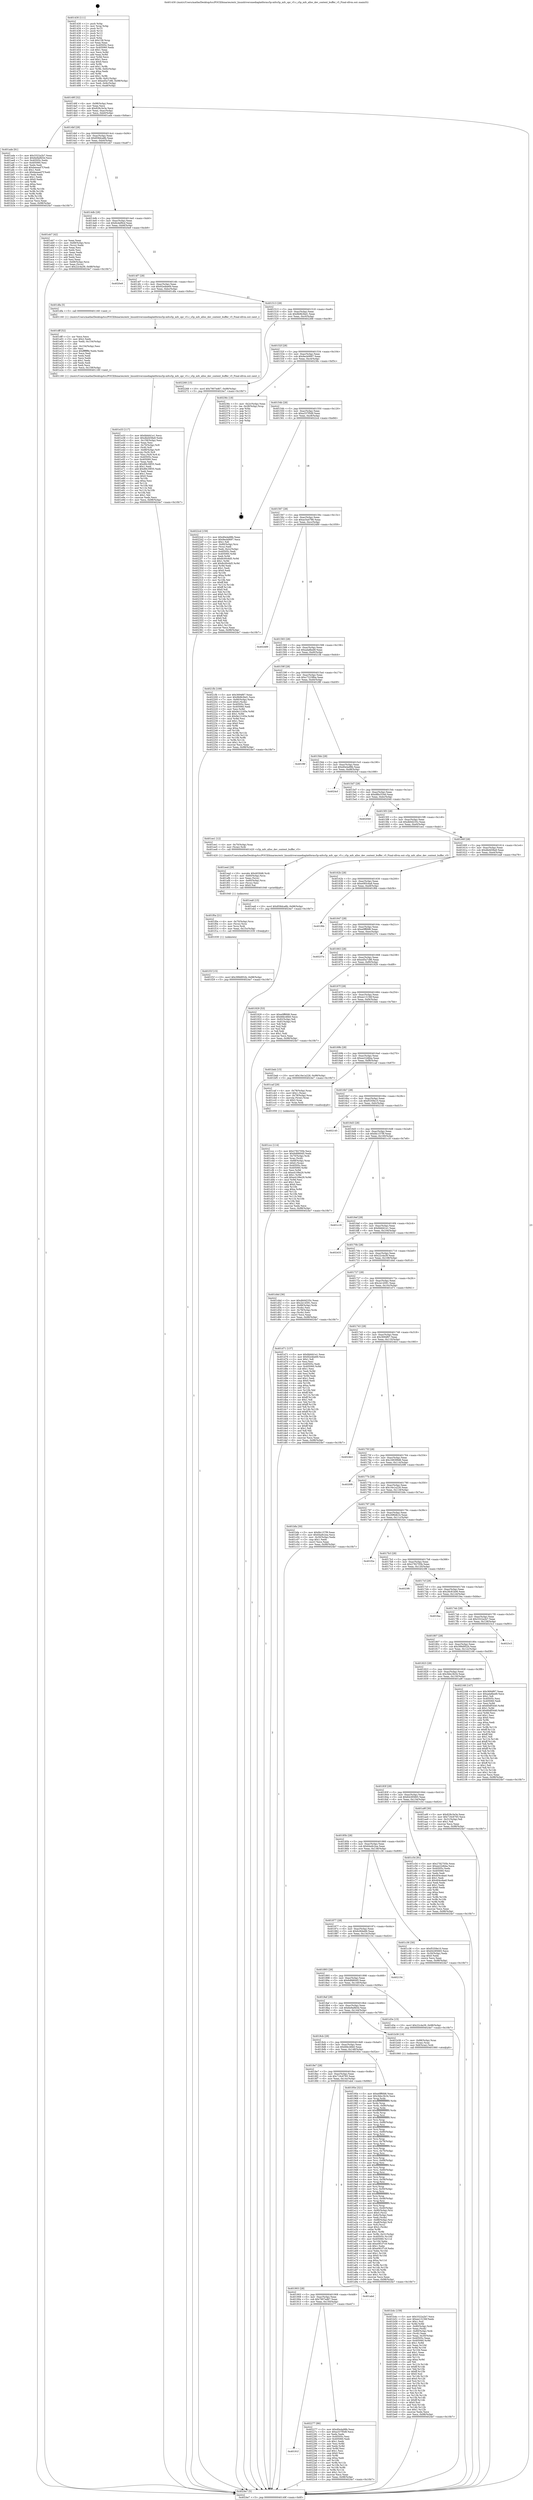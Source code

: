 digraph "0x401430" {
  label = "0x401430 (/mnt/c/Users/mathe/Desktop/tcc/POCII/binaries/extr_linuxdriversmediaplatforms5p-mfcs5p_mfc_opr_v5.c_s5p_mfc_alloc_dev_context_buffer_v5_Final-ollvm.out::main(0))"
  labelloc = "t"
  node[shape=record]

  Entry [label="",width=0.3,height=0.3,shape=circle,fillcolor=black,style=filled]
  "0x40149f" [label="{
     0x40149f [32]\l
     | [instrs]\l
     &nbsp;&nbsp;0x40149f \<+6\>: mov -0x98(%rbp),%eax\l
     &nbsp;&nbsp;0x4014a5 \<+2\>: mov %eax,%ecx\l
     &nbsp;&nbsp;0x4014a7 \<+6\>: sub $0x828c3e3e,%ecx\l
     &nbsp;&nbsp;0x4014ad \<+6\>: mov %eax,-0xac(%rbp)\l
     &nbsp;&nbsp;0x4014b3 \<+6\>: mov %ecx,-0xb0(%rbp)\l
     &nbsp;&nbsp;0x4014b9 \<+6\>: je 0000000000401ade \<main+0x6ae\>\l
  }"]
  "0x401ade" [label="{
     0x401ade [91]\l
     | [instrs]\l
     &nbsp;&nbsp;0x401ade \<+5\>: mov $0x3322a2b7,%eax\l
     &nbsp;&nbsp;0x401ae3 \<+5\>: mov $0x6e9a9b5d,%ecx\l
     &nbsp;&nbsp;0x401ae8 \<+7\>: mov 0x40505c,%edx\l
     &nbsp;&nbsp;0x401aef \<+7\>: mov 0x405060,%esi\l
     &nbsp;&nbsp;0x401af6 \<+2\>: mov %edx,%edi\l
     &nbsp;&nbsp;0x401af8 \<+6\>: add $0xbeeaa47f,%edi\l
     &nbsp;&nbsp;0x401afe \<+3\>: sub $0x1,%edi\l
     &nbsp;&nbsp;0x401b01 \<+6\>: sub $0xbeeaa47f,%edi\l
     &nbsp;&nbsp;0x401b07 \<+3\>: imul %edi,%edx\l
     &nbsp;&nbsp;0x401b0a \<+3\>: and $0x1,%edx\l
     &nbsp;&nbsp;0x401b0d \<+3\>: cmp $0x0,%edx\l
     &nbsp;&nbsp;0x401b10 \<+4\>: sete %r8b\l
     &nbsp;&nbsp;0x401b14 \<+3\>: cmp $0xa,%esi\l
     &nbsp;&nbsp;0x401b17 \<+4\>: setl %r9b\l
     &nbsp;&nbsp;0x401b1b \<+3\>: mov %r8b,%r10b\l
     &nbsp;&nbsp;0x401b1e \<+3\>: and %r9b,%r10b\l
     &nbsp;&nbsp;0x401b21 \<+3\>: xor %r9b,%r8b\l
     &nbsp;&nbsp;0x401b24 \<+3\>: or %r8b,%r10b\l
     &nbsp;&nbsp;0x401b27 \<+4\>: test $0x1,%r10b\l
     &nbsp;&nbsp;0x401b2b \<+3\>: cmovne %ecx,%eax\l
     &nbsp;&nbsp;0x401b2e \<+6\>: mov %eax,-0x98(%rbp)\l
     &nbsp;&nbsp;0x401b34 \<+5\>: jmp 00000000004024e7 \<main+0x10b7\>\l
  }"]
  "0x4014bf" [label="{
     0x4014bf [28]\l
     | [instrs]\l
     &nbsp;&nbsp;0x4014bf \<+5\>: jmp 00000000004014c4 \<main+0x94\>\l
     &nbsp;&nbsp;0x4014c4 \<+6\>: mov -0xac(%rbp),%eax\l
     &nbsp;&nbsp;0x4014ca \<+5\>: sub $0x858dca8b,%eax\l
     &nbsp;&nbsp;0x4014cf \<+6\>: mov %eax,-0xb4(%rbp)\l
     &nbsp;&nbsp;0x4014d5 \<+6\>: je 0000000000401eb7 \<main+0xa87\>\l
  }"]
  Exit [label="",width=0.3,height=0.3,shape=circle,fillcolor=black,style=filled,peripheries=2]
  "0x401eb7" [label="{
     0x401eb7 [42]\l
     | [instrs]\l
     &nbsp;&nbsp;0x401eb7 \<+2\>: xor %eax,%eax\l
     &nbsp;&nbsp;0x401eb9 \<+4\>: mov -0x68(%rbp),%rcx\l
     &nbsp;&nbsp;0x401ebd \<+2\>: mov (%rcx),%edx\l
     &nbsp;&nbsp;0x401ebf \<+2\>: mov %eax,%esi\l
     &nbsp;&nbsp;0x401ec1 \<+2\>: sub %edx,%esi\l
     &nbsp;&nbsp;0x401ec3 \<+2\>: mov %eax,%edx\l
     &nbsp;&nbsp;0x401ec5 \<+3\>: sub $0x1,%edx\l
     &nbsp;&nbsp;0x401ec8 \<+2\>: add %edx,%esi\l
     &nbsp;&nbsp;0x401eca \<+2\>: sub %esi,%eax\l
     &nbsp;&nbsp;0x401ecc \<+4\>: mov -0x68(%rbp),%rcx\l
     &nbsp;&nbsp;0x401ed0 \<+2\>: mov %eax,(%rcx)\l
     &nbsp;&nbsp;0x401ed2 \<+10\>: movl $0x22c4a39,-0x98(%rbp)\l
     &nbsp;&nbsp;0x401edc \<+5\>: jmp 00000000004024e7 \<main+0x10b7\>\l
  }"]
  "0x4014db" [label="{
     0x4014db [28]\l
     | [instrs]\l
     &nbsp;&nbsp;0x4014db \<+5\>: jmp 00000000004014e0 \<main+0xb0\>\l
     &nbsp;&nbsp;0x4014e0 \<+6\>: mov -0xac(%rbp),%eax\l
     &nbsp;&nbsp;0x4014e6 \<+5\>: sub $0x8cdef9cd,%eax\l
     &nbsp;&nbsp;0x4014eb \<+6\>: mov %eax,-0xb8(%rbp)\l
     &nbsp;&nbsp;0x4014f1 \<+6\>: je 00000000004020e9 \<main+0xcb9\>\l
  }"]
  "0x40191f" [label="{
     0x40191f\l
  }", style=dashed]
  "0x4020e9" [label="{
     0x4020e9\l
  }", style=dashed]
  "0x4014f7" [label="{
     0x4014f7 [28]\l
     | [instrs]\l
     &nbsp;&nbsp;0x4014f7 \<+5\>: jmp 00000000004014fc \<main+0xcc\>\l
     &nbsp;&nbsp;0x4014fc \<+6\>: mov -0xac(%rbp),%eax\l
     &nbsp;&nbsp;0x401502 \<+5\>: sub $0x92e4be69,%eax\l
     &nbsp;&nbsp;0x401507 \<+6\>: mov %eax,-0xbc(%rbp)\l
     &nbsp;&nbsp;0x40150d \<+6\>: je 0000000000401dfa \<main+0x9ca\>\l
  }"]
  "0x402277" [label="{
     0x402277 [86]\l
     | [instrs]\l
     &nbsp;&nbsp;0x402277 \<+5\>: mov $0xd0e4a98b,%eax\l
     &nbsp;&nbsp;0x40227c \<+5\>: mov $0xa337f5d9,%ecx\l
     &nbsp;&nbsp;0x402281 \<+2\>: xor %edx,%edx\l
     &nbsp;&nbsp;0x402283 \<+7\>: mov 0x40505c,%esi\l
     &nbsp;&nbsp;0x40228a \<+7\>: mov 0x405060,%edi\l
     &nbsp;&nbsp;0x402291 \<+3\>: sub $0x1,%edx\l
     &nbsp;&nbsp;0x402294 \<+3\>: mov %esi,%r8d\l
     &nbsp;&nbsp;0x402297 \<+3\>: add %edx,%r8d\l
     &nbsp;&nbsp;0x40229a \<+4\>: imul %r8d,%esi\l
     &nbsp;&nbsp;0x40229e \<+3\>: and $0x1,%esi\l
     &nbsp;&nbsp;0x4022a1 \<+3\>: cmp $0x0,%esi\l
     &nbsp;&nbsp;0x4022a4 \<+4\>: sete %r9b\l
     &nbsp;&nbsp;0x4022a8 \<+3\>: cmp $0xa,%edi\l
     &nbsp;&nbsp;0x4022ab \<+4\>: setl %r10b\l
     &nbsp;&nbsp;0x4022af \<+3\>: mov %r9b,%r11b\l
     &nbsp;&nbsp;0x4022b2 \<+3\>: and %r10b,%r11b\l
     &nbsp;&nbsp;0x4022b5 \<+3\>: xor %r10b,%r9b\l
     &nbsp;&nbsp;0x4022b8 \<+3\>: or %r9b,%r11b\l
     &nbsp;&nbsp;0x4022bb \<+4\>: test $0x1,%r11b\l
     &nbsp;&nbsp;0x4022bf \<+3\>: cmovne %ecx,%eax\l
     &nbsp;&nbsp;0x4022c2 \<+6\>: mov %eax,-0x98(%rbp)\l
     &nbsp;&nbsp;0x4022c8 \<+5\>: jmp 00000000004024e7 \<main+0x10b7\>\l
  }"]
  "0x401dfa" [label="{
     0x401dfa [5]\l
     | [instrs]\l
     &nbsp;&nbsp;0x401dfa \<+5\>: call 0000000000401160 \<next_i\>\l
     | [calls]\l
     &nbsp;&nbsp;0x401160 \{1\} (/mnt/c/Users/mathe/Desktop/tcc/POCII/binaries/extr_linuxdriversmediaplatforms5p-mfcs5p_mfc_opr_v5.c_s5p_mfc_alloc_dev_context_buffer_v5_Final-ollvm.out::next_i)\l
  }"]
  "0x401513" [label="{
     0x401513 [28]\l
     | [instrs]\l
     &nbsp;&nbsp;0x401513 \<+5\>: jmp 0000000000401518 \<main+0xe8\>\l
     &nbsp;&nbsp;0x401518 \<+6\>: mov -0xac(%rbp),%eax\l
     &nbsp;&nbsp;0x40151e \<+5\>: sub $0x9b9b3bd1,%eax\l
     &nbsp;&nbsp;0x401523 \<+6\>: mov %eax,-0xc0(%rbp)\l
     &nbsp;&nbsp;0x401529 \<+6\>: je 0000000000402268 \<main+0xe38\>\l
  }"]
  "0x401903" [label="{
     0x401903 [28]\l
     | [instrs]\l
     &nbsp;&nbsp;0x401903 \<+5\>: jmp 0000000000401908 \<main+0x4d8\>\l
     &nbsp;&nbsp;0x401908 \<+6\>: mov -0xac(%rbp),%eax\l
     &nbsp;&nbsp;0x40190e \<+5\>: sub $0x7907ed67,%eax\l
     &nbsp;&nbsp;0x401913 \<+6\>: mov %eax,-0x150(%rbp)\l
     &nbsp;&nbsp;0x401919 \<+6\>: je 0000000000402277 \<main+0xe47\>\l
  }"]
  "0x402268" [label="{
     0x402268 [15]\l
     | [instrs]\l
     &nbsp;&nbsp;0x402268 \<+10\>: movl $0x7907ed67,-0x98(%rbp)\l
     &nbsp;&nbsp;0x402272 \<+5\>: jmp 00000000004024e7 \<main+0x10b7\>\l
  }"]
  "0x40152f" [label="{
     0x40152f [28]\l
     | [instrs]\l
     &nbsp;&nbsp;0x40152f \<+5\>: jmp 0000000000401534 \<main+0x104\>\l
     &nbsp;&nbsp;0x401534 \<+6\>: mov -0xac(%rbp),%eax\l
     &nbsp;&nbsp;0x40153a \<+5\>: sub $0x9ecb0697,%eax\l
     &nbsp;&nbsp;0x40153f \<+6\>: mov %eax,-0xc4(%rbp)\l
     &nbsp;&nbsp;0x401545 \<+6\>: je 000000000040236c \<main+0xf3c\>\l
  }"]
  "0x401abd" [label="{
     0x401abd\l
  }", style=dashed]
  "0x40236c" [label="{
     0x40236c [18]\l
     | [instrs]\l
     &nbsp;&nbsp;0x40236c \<+3\>: mov -0x2c(%rbp),%eax\l
     &nbsp;&nbsp;0x40236f \<+4\>: lea -0x28(%rbp),%rsp\l
     &nbsp;&nbsp;0x402373 \<+1\>: pop %rbx\l
     &nbsp;&nbsp;0x402374 \<+2\>: pop %r12\l
     &nbsp;&nbsp;0x402376 \<+2\>: pop %r13\l
     &nbsp;&nbsp;0x402378 \<+2\>: pop %r14\l
     &nbsp;&nbsp;0x40237a \<+2\>: pop %r15\l
     &nbsp;&nbsp;0x40237c \<+1\>: pop %rbp\l
     &nbsp;&nbsp;0x40237d \<+1\>: ret\l
  }"]
  "0x40154b" [label="{
     0x40154b [28]\l
     | [instrs]\l
     &nbsp;&nbsp;0x40154b \<+5\>: jmp 0000000000401550 \<main+0x120\>\l
     &nbsp;&nbsp;0x401550 \<+6\>: mov -0xac(%rbp),%eax\l
     &nbsp;&nbsp;0x401556 \<+5\>: sub $0xa337f5d9,%eax\l
     &nbsp;&nbsp;0x40155b \<+6\>: mov %eax,-0xc8(%rbp)\l
     &nbsp;&nbsp;0x401561 \<+6\>: je 00000000004022cd \<main+0xe9d\>\l
  }"]
  "0x401f1f" [label="{
     0x401f1f [15]\l
     | [instrs]\l
     &nbsp;&nbsp;0x401f1f \<+10\>: movl $0x399d952b,-0x98(%rbp)\l
     &nbsp;&nbsp;0x401f29 \<+5\>: jmp 00000000004024e7 \<main+0x10b7\>\l
  }"]
  "0x4022cd" [label="{
     0x4022cd [159]\l
     | [instrs]\l
     &nbsp;&nbsp;0x4022cd \<+5\>: mov $0xd0e4a98b,%eax\l
     &nbsp;&nbsp;0x4022d2 \<+5\>: mov $0x9ecb0697,%ecx\l
     &nbsp;&nbsp;0x4022d7 \<+2\>: mov $0x1,%dl\l
     &nbsp;&nbsp;0x4022d9 \<+7\>: mov -0x90(%rbp),%rsi\l
     &nbsp;&nbsp;0x4022e0 \<+2\>: mov (%rsi),%edi\l
     &nbsp;&nbsp;0x4022e2 \<+3\>: mov %edi,-0x2c(%rbp)\l
     &nbsp;&nbsp;0x4022e5 \<+7\>: mov 0x40505c,%edi\l
     &nbsp;&nbsp;0x4022ec \<+8\>: mov 0x405060,%r8d\l
     &nbsp;&nbsp;0x4022f4 \<+3\>: mov %edi,%r9d\l
     &nbsp;&nbsp;0x4022f7 \<+7\>: sub $0x8c00c6d5,%r9d\l
     &nbsp;&nbsp;0x4022fe \<+4\>: sub $0x1,%r9d\l
     &nbsp;&nbsp;0x402302 \<+7\>: add $0x8c00c6d5,%r9d\l
     &nbsp;&nbsp;0x402309 \<+4\>: imul %r9d,%edi\l
     &nbsp;&nbsp;0x40230d \<+3\>: and $0x1,%edi\l
     &nbsp;&nbsp;0x402310 \<+3\>: cmp $0x0,%edi\l
     &nbsp;&nbsp;0x402313 \<+4\>: sete %r10b\l
     &nbsp;&nbsp;0x402317 \<+4\>: cmp $0xa,%r8d\l
     &nbsp;&nbsp;0x40231b \<+4\>: setl %r11b\l
     &nbsp;&nbsp;0x40231f \<+3\>: mov %r10b,%bl\l
     &nbsp;&nbsp;0x402322 \<+3\>: xor $0xff,%bl\l
     &nbsp;&nbsp;0x402325 \<+3\>: mov %r11b,%r14b\l
     &nbsp;&nbsp;0x402328 \<+4\>: xor $0xff,%r14b\l
     &nbsp;&nbsp;0x40232c \<+3\>: xor $0x0,%dl\l
     &nbsp;&nbsp;0x40232f \<+3\>: mov %bl,%r15b\l
     &nbsp;&nbsp;0x402332 \<+4\>: and $0x0,%r15b\l
     &nbsp;&nbsp;0x402336 \<+3\>: and %dl,%r10b\l
     &nbsp;&nbsp;0x402339 \<+3\>: mov %r14b,%r12b\l
     &nbsp;&nbsp;0x40233c \<+4\>: and $0x0,%r12b\l
     &nbsp;&nbsp;0x402340 \<+3\>: and %dl,%r11b\l
     &nbsp;&nbsp;0x402343 \<+3\>: or %r10b,%r15b\l
     &nbsp;&nbsp;0x402346 \<+3\>: or %r11b,%r12b\l
     &nbsp;&nbsp;0x402349 \<+3\>: xor %r12b,%r15b\l
     &nbsp;&nbsp;0x40234c \<+3\>: or %r14b,%bl\l
     &nbsp;&nbsp;0x40234f \<+3\>: xor $0xff,%bl\l
     &nbsp;&nbsp;0x402352 \<+3\>: or $0x0,%dl\l
     &nbsp;&nbsp;0x402355 \<+2\>: and %dl,%bl\l
     &nbsp;&nbsp;0x402357 \<+3\>: or %bl,%r15b\l
     &nbsp;&nbsp;0x40235a \<+4\>: test $0x1,%r15b\l
     &nbsp;&nbsp;0x40235e \<+3\>: cmovne %ecx,%eax\l
     &nbsp;&nbsp;0x402361 \<+6\>: mov %eax,-0x98(%rbp)\l
     &nbsp;&nbsp;0x402367 \<+5\>: jmp 00000000004024e7 \<main+0x10b7\>\l
  }"]
  "0x401567" [label="{
     0x401567 [28]\l
     | [instrs]\l
     &nbsp;&nbsp;0x401567 \<+5\>: jmp 000000000040156c \<main+0x13c\>\l
     &nbsp;&nbsp;0x40156c \<+6\>: mov -0xac(%rbp),%eax\l
     &nbsp;&nbsp;0x401572 \<+5\>: sub $0xac5a4786,%eax\l
     &nbsp;&nbsp;0x401577 \<+6\>: mov %eax,-0xcc(%rbp)\l
     &nbsp;&nbsp;0x40157d \<+6\>: je 0000000000402489 \<main+0x1059\>\l
  }"]
  "0x401f0a" [label="{
     0x401f0a [21]\l
     | [instrs]\l
     &nbsp;&nbsp;0x401f0a \<+4\>: mov -0x70(%rbp),%rcx\l
     &nbsp;&nbsp;0x401f0e \<+3\>: mov (%rcx),%rcx\l
     &nbsp;&nbsp;0x401f11 \<+3\>: mov %rcx,%rdi\l
     &nbsp;&nbsp;0x401f14 \<+6\>: mov %eax,-0x15c(%rbp)\l
     &nbsp;&nbsp;0x401f1a \<+5\>: call 0000000000401030 \<free@plt\>\l
     | [calls]\l
     &nbsp;&nbsp;0x401030 \{1\} (unknown)\l
  }"]
  "0x402489" [label="{
     0x402489\l
  }", style=dashed]
  "0x401583" [label="{
     0x401583 [28]\l
     | [instrs]\l
     &nbsp;&nbsp;0x401583 \<+5\>: jmp 0000000000401588 \<main+0x158\>\l
     &nbsp;&nbsp;0x401588 \<+6\>: mov -0xac(%rbp),%eax\l
     &nbsp;&nbsp;0x40158e \<+5\>: sub $0xadafbed9,%eax\l
     &nbsp;&nbsp;0x401593 \<+6\>: mov %eax,-0xd0(%rbp)\l
     &nbsp;&nbsp;0x401599 \<+6\>: je 00000000004021fb \<main+0xdcb\>\l
  }"]
  "0x401eed" [label="{
     0x401eed [29]\l
     | [instrs]\l
     &nbsp;&nbsp;0x401eed \<+10\>: movabs $0x4030d6,%rdi\l
     &nbsp;&nbsp;0x401ef7 \<+4\>: mov -0x60(%rbp),%rcx\l
     &nbsp;&nbsp;0x401efb \<+2\>: mov %eax,(%rcx)\l
     &nbsp;&nbsp;0x401efd \<+4\>: mov -0x60(%rbp),%rcx\l
     &nbsp;&nbsp;0x401f01 \<+2\>: mov (%rcx),%esi\l
     &nbsp;&nbsp;0x401f03 \<+2\>: mov $0x0,%al\l
     &nbsp;&nbsp;0x401f05 \<+5\>: call 0000000000401040 \<printf@plt\>\l
     | [calls]\l
     &nbsp;&nbsp;0x401040 \{1\} (unknown)\l
  }"]
  "0x4021fb" [label="{
     0x4021fb [109]\l
     | [instrs]\l
     &nbsp;&nbsp;0x4021fb \<+5\>: mov $0x3694f67,%eax\l
     &nbsp;&nbsp;0x402200 \<+5\>: mov $0x9b9b3bd1,%ecx\l
     &nbsp;&nbsp;0x402205 \<+7\>: mov -0x90(%rbp),%rdx\l
     &nbsp;&nbsp;0x40220c \<+6\>: movl $0x0,(%rdx)\l
     &nbsp;&nbsp;0x402212 \<+7\>: mov 0x40505c,%esi\l
     &nbsp;&nbsp;0x402219 \<+7\>: mov 0x405060,%edi\l
     &nbsp;&nbsp;0x402220 \<+3\>: mov %esi,%r8d\l
     &nbsp;&nbsp;0x402223 \<+7\>: add $0x9e12165e,%r8d\l
     &nbsp;&nbsp;0x40222a \<+4\>: sub $0x1,%r8d\l
     &nbsp;&nbsp;0x40222e \<+7\>: sub $0x9e12165e,%r8d\l
     &nbsp;&nbsp;0x402235 \<+4\>: imul %r8d,%esi\l
     &nbsp;&nbsp;0x402239 \<+3\>: and $0x1,%esi\l
     &nbsp;&nbsp;0x40223c \<+3\>: cmp $0x0,%esi\l
     &nbsp;&nbsp;0x40223f \<+4\>: sete %r9b\l
     &nbsp;&nbsp;0x402243 \<+3\>: cmp $0xa,%edi\l
     &nbsp;&nbsp;0x402246 \<+4\>: setl %r10b\l
     &nbsp;&nbsp;0x40224a \<+3\>: mov %r9b,%r11b\l
     &nbsp;&nbsp;0x40224d \<+3\>: and %r10b,%r11b\l
     &nbsp;&nbsp;0x402250 \<+3\>: xor %r10b,%r9b\l
     &nbsp;&nbsp;0x402253 \<+3\>: or %r9b,%r11b\l
     &nbsp;&nbsp;0x402256 \<+4\>: test $0x1,%r11b\l
     &nbsp;&nbsp;0x40225a \<+3\>: cmovne %ecx,%eax\l
     &nbsp;&nbsp;0x40225d \<+6\>: mov %eax,-0x98(%rbp)\l
     &nbsp;&nbsp;0x402263 \<+5\>: jmp 00000000004024e7 \<main+0x10b7\>\l
  }"]
  "0x40159f" [label="{
     0x40159f [28]\l
     | [instrs]\l
     &nbsp;&nbsp;0x40159f \<+5\>: jmp 00000000004015a4 \<main+0x174\>\l
     &nbsp;&nbsp;0x4015a4 \<+6\>: mov -0xac(%rbp),%eax\l
     &nbsp;&nbsp;0x4015aa \<+5\>: sub $0xc72238ba,%eax\l
     &nbsp;&nbsp;0x4015af \<+6\>: mov %eax,-0xd4(%rbp)\l
     &nbsp;&nbsp;0x4015b5 \<+6\>: je 0000000000401f8f \<main+0xb5f\>\l
  }"]
  "0x401e33" [label="{
     0x401e33 [117]\l
     | [instrs]\l
     &nbsp;&nbsp;0x401e33 \<+5\>: mov $0xfddd41e1,%ecx\l
     &nbsp;&nbsp;0x401e38 \<+5\>: mov $0xdbd458a9,%edx\l
     &nbsp;&nbsp;0x401e3d \<+6\>: mov -0x158(%rbp),%esi\l
     &nbsp;&nbsp;0x401e43 \<+3\>: imul %eax,%esi\l
     &nbsp;&nbsp;0x401e46 \<+4\>: mov -0x70(%rbp),%r8\l
     &nbsp;&nbsp;0x401e4a \<+3\>: mov (%r8),%r8\l
     &nbsp;&nbsp;0x401e4d \<+4\>: mov -0x68(%rbp),%r9\l
     &nbsp;&nbsp;0x401e51 \<+3\>: movslq (%r9),%r9\l
     &nbsp;&nbsp;0x401e54 \<+4\>: mov %esi,(%r8,%r9,4)\l
     &nbsp;&nbsp;0x401e58 \<+7\>: mov 0x40505c,%eax\l
     &nbsp;&nbsp;0x401e5f \<+7\>: mov 0x405060,%esi\l
     &nbsp;&nbsp;0x401e66 \<+2\>: mov %eax,%edi\l
     &nbsp;&nbsp;0x401e68 \<+6\>: sub $0x89c39f35,%edi\l
     &nbsp;&nbsp;0x401e6e \<+3\>: sub $0x1,%edi\l
     &nbsp;&nbsp;0x401e71 \<+6\>: add $0x89c39f35,%edi\l
     &nbsp;&nbsp;0x401e77 \<+3\>: imul %edi,%eax\l
     &nbsp;&nbsp;0x401e7a \<+3\>: and $0x1,%eax\l
     &nbsp;&nbsp;0x401e7d \<+3\>: cmp $0x0,%eax\l
     &nbsp;&nbsp;0x401e80 \<+4\>: sete %r10b\l
     &nbsp;&nbsp;0x401e84 \<+3\>: cmp $0xa,%esi\l
     &nbsp;&nbsp;0x401e87 \<+4\>: setl %r11b\l
     &nbsp;&nbsp;0x401e8b \<+3\>: mov %r10b,%bl\l
     &nbsp;&nbsp;0x401e8e \<+3\>: and %r11b,%bl\l
     &nbsp;&nbsp;0x401e91 \<+3\>: xor %r11b,%r10b\l
     &nbsp;&nbsp;0x401e94 \<+3\>: or %r10b,%bl\l
     &nbsp;&nbsp;0x401e97 \<+3\>: test $0x1,%bl\l
     &nbsp;&nbsp;0x401e9a \<+3\>: cmovne %edx,%ecx\l
     &nbsp;&nbsp;0x401e9d \<+6\>: mov %ecx,-0x98(%rbp)\l
     &nbsp;&nbsp;0x401ea3 \<+5\>: jmp 00000000004024e7 \<main+0x10b7\>\l
  }"]
  "0x401f8f" [label="{
     0x401f8f\l
  }", style=dashed]
  "0x4015bb" [label="{
     0x4015bb [28]\l
     | [instrs]\l
     &nbsp;&nbsp;0x4015bb \<+5\>: jmp 00000000004015c0 \<main+0x190\>\l
     &nbsp;&nbsp;0x4015c0 \<+6\>: mov -0xac(%rbp),%eax\l
     &nbsp;&nbsp;0x4015c6 \<+5\>: sub $0xd0e4a98b,%eax\l
     &nbsp;&nbsp;0x4015cb \<+6\>: mov %eax,-0xd8(%rbp)\l
     &nbsp;&nbsp;0x4015d1 \<+6\>: je 00000000004024cf \<main+0x109f\>\l
  }"]
  "0x401dff" [label="{
     0x401dff [52]\l
     | [instrs]\l
     &nbsp;&nbsp;0x401dff \<+2\>: xor %ecx,%ecx\l
     &nbsp;&nbsp;0x401e01 \<+5\>: mov $0x2,%edx\l
     &nbsp;&nbsp;0x401e06 \<+6\>: mov %edx,-0x154(%rbp)\l
     &nbsp;&nbsp;0x401e0c \<+1\>: cltd\l
     &nbsp;&nbsp;0x401e0d \<+6\>: mov -0x154(%rbp),%esi\l
     &nbsp;&nbsp;0x401e13 \<+2\>: idiv %esi\l
     &nbsp;&nbsp;0x401e15 \<+6\>: imul $0xfffffffe,%edx,%edx\l
     &nbsp;&nbsp;0x401e1b \<+2\>: mov %ecx,%edi\l
     &nbsp;&nbsp;0x401e1d \<+2\>: sub %edx,%edi\l
     &nbsp;&nbsp;0x401e1f \<+2\>: mov %ecx,%edx\l
     &nbsp;&nbsp;0x401e21 \<+3\>: sub $0x1,%edx\l
     &nbsp;&nbsp;0x401e24 \<+2\>: add %edx,%edi\l
     &nbsp;&nbsp;0x401e26 \<+2\>: sub %edi,%ecx\l
     &nbsp;&nbsp;0x401e28 \<+6\>: mov %ecx,-0x158(%rbp)\l
     &nbsp;&nbsp;0x401e2e \<+5\>: call 0000000000401160 \<next_i\>\l
     | [calls]\l
     &nbsp;&nbsp;0x401160 \{1\} (/mnt/c/Users/mathe/Desktop/tcc/POCII/binaries/extr_linuxdriversmediaplatforms5p-mfcs5p_mfc_opr_v5.c_s5p_mfc_alloc_dev_context_buffer_v5_Final-ollvm.out::next_i)\l
  }"]
  "0x4024cf" [label="{
     0x4024cf\l
  }", style=dashed]
  "0x4015d7" [label="{
     0x4015d7 [28]\l
     | [instrs]\l
     &nbsp;&nbsp;0x4015d7 \<+5\>: jmp 00000000004015dc \<main+0x1ac\>\l
     &nbsp;&nbsp;0x4015dc \<+6\>: mov -0xac(%rbp),%eax\l
     &nbsp;&nbsp;0x4015e2 \<+5\>: sub $0xd8bc534d,%eax\l
     &nbsp;&nbsp;0x4015e7 \<+6\>: mov %eax,-0xdc(%rbp)\l
     &nbsp;&nbsp;0x4015ed \<+6\>: je 0000000000402040 \<main+0xc10\>\l
  }"]
  "0x401ccc" [label="{
     0x401ccc [114]\l
     | [instrs]\l
     &nbsp;&nbsp;0x401ccc \<+5\>: mov $0x2782705b,%ecx\l
     &nbsp;&nbsp;0x401cd1 \<+5\>: mov $0x6dfd60d5,%edx\l
     &nbsp;&nbsp;0x401cd6 \<+4\>: mov -0x70(%rbp),%rdi\l
     &nbsp;&nbsp;0x401cda \<+3\>: mov %rax,(%rdi)\l
     &nbsp;&nbsp;0x401cdd \<+4\>: mov -0x68(%rbp),%rax\l
     &nbsp;&nbsp;0x401ce1 \<+6\>: movl $0x0,(%rax)\l
     &nbsp;&nbsp;0x401ce7 \<+7\>: mov 0x40505c,%esi\l
     &nbsp;&nbsp;0x401cee \<+8\>: mov 0x405060,%r8d\l
     &nbsp;&nbsp;0x401cf6 \<+3\>: mov %esi,%r9d\l
     &nbsp;&nbsp;0x401cf9 \<+7\>: sub $0xe4108e29,%r9d\l
     &nbsp;&nbsp;0x401d00 \<+4\>: sub $0x1,%r9d\l
     &nbsp;&nbsp;0x401d04 \<+7\>: add $0xe4108e29,%r9d\l
     &nbsp;&nbsp;0x401d0b \<+4\>: imul %r9d,%esi\l
     &nbsp;&nbsp;0x401d0f \<+3\>: and $0x1,%esi\l
     &nbsp;&nbsp;0x401d12 \<+3\>: cmp $0x0,%esi\l
     &nbsp;&nbsp;0x401d15 \<+4\>: sete %r10b\l
     &nbsp;&nbsp;0x401d19 \<+4\>: cmp $0xa,%r8d\l
     &nbsp;&nbsp;0x401d1d \<+4\>: setl %r11b\l
     &nbsp;&nbsp;0x401d21 \<+3\>: mov %r10b,%bl\l
     &nbsp;&nbsp;0x401d24 \<+3\>: and %r11b,%bl\l
     &nbsp;&nbsp;0x401d27 \<+3\>: xor %r11b,%r10b\l
     &nbsp;&nbsp;0x401d2a \<+3\>: or %r10b,%bl\l
     &nbsp;&nbsp;0x401d2d \<+3\>: test $0x1,%bl\l
     &nbsp;&nbsp;0x401d30 \<+3\>: cmovne %edx,%ecx\l
     &nbsp;&nbsp;0x401d33 \<+6\>: mov %ecx,-0x98(%rbp)\l
     &nbsp;&nbsp;0x401d39 \<+5\>: jmp 00000000004024e7 \<main+0x10b7\>\l
  }"]
  "0x402040" [label="{
     0x402040\l
  }", style=dashed]
  "0x4015f3" [label="{
     0x4015f3 [28]\l
     | [instrs]\l
     &nbsp;&nbsp;0x4015f3 \<+5\>: jmp 00000000004015f8 \<main+0x1c8\>\l
     &nbsp;&nbsp;0x4015f8 \<+6\>: mov -0xac(%rbp),%eax\l
     &nbsp;&nbsp;0x4015fe \<+5\>: sub $0xdb0d235c,%eax\l
     &nbsp;&nbsp;0x401603 \<+6\>: mov %eax,-0xe0(%rbp)\l
     &nbsp;&nbsp;0x401609 \<+6\>: je 0000000000401ee1 \<main+0xab1\>\l
  }"]
  "0x401b4c" [label="{
     0x401b4c [159]\l
     | [instrs]\l
     &nbsp;&nbsp;0x401b4c \<+5\>: mov $0x3322a2b7,%ecx\l
     &nbsp;&nbsp;0x401b51 \<+5\>: mov $0xee13156f,%edx\l
     &nbsp;&nbsp;0x401b56 \<+3\>: mov $0x1,%sil\l
     &nbsp;&nbsp;0x401b59 \<+3\>: xor %r8d,%r8d\l
     &nbsp;&nbsp;0x401b5c \<+4\>: mov -0x80(%rbp),%rdi\l
     &nbsp;&nbsp;0x401b60 \<+2\>: mov %eax,(%rdi)\l
     &nbsp;&nbsp;0x401b62 \<+4\>: mov -0x80(%rbp),%rdi\l
     &nbsp;&nbsp;0x401b66 \<+2\>: mov (%rdi),%eax\l
     &nbsp;&nbsp;0x401b68 \<+3\>: mov %eax,-0x30(%rbp)\l
     &nbsp;&nbsp;0x401b6b \<+7\>: mov 0x40505c,%eax\l
     &nbsp;&nbsp;0x401b72 \<+8\>: mov 0x405060,%r9d\l
     &nbsp;&nbsp;0x401b7a \<+4\>: sub $0x1,%r8d\l
     &nbsp;&nbsp;0x401b7e \<+3\>: mov %eax,%r10d\l
     &nbsp;&nbsp;0x401b81 \<+3\>: add %r8d,%r10d\l
     &nbsp;&nbsp;0x401b84 \<+4\>: imul %r10d,%eax\l
     &nbsp;&nbsp;0x401b88 \<+3\>: and $0x1,%eax\l
     &nbsp;&nbsp;0x401b8b \<+3\>: cmp $0x0,%eax\l
     &nbsp;&nbsp;0x401b8e \<+4\>: sete %r11b\l
     &nbsp;&nbsp;0x401b92 \<+4\>: cmp $0xa,%r9d\l
     &nbsp;&nbsp;0x401b96 \<+3\>: setl %bl\l
     &nbsp;&nbsp;0x401b99 \<+3\>: mov %r11b,%r14b\l
     &nbsp;&nbsp;0x401b9c \<+4\>: xor $0xff,%r14b\l
     &nbsp;&nbsp;0x401ba0 \<+3\>: mov %bl,%r15b\l
     &nbsp;&nbsp;0x401ba3 \<+4\>: xor $0xff,%r15b\l
     &nbsp;&nbsp;0x401ba7 \<+4\>: xor $0x0,%sil\l
     &nbsp;&nbsp;0x401bab \<+3\>: mov %r14b,%r12b\l
     &nbsp;&nbsp;0x401bae \<+4\>: and $0x0,%r12b\l
     &nbsp;&nbsp;0x401bb2 \<+3\>: and %sil,%r11b\l
     &nbsp;&nbsp;0x401bb5 \<+3\>: mov %r15b,%r13b\l
     &nbsp;&nbsp;0x401bb8 \<+4\>: and $0x0,%r13b\l
     &nbsp;&nbsp;0x401bbc \<+3\>: and %sil,%bl\l
     &nbsp;&nbsp;0x401bbf \<+3\>: or %r11b,%r12b\l
     &nbsp;&nbsp;0x401bc2 \<+3\>: or %bl,%r13b\l
     &nbsp;&nbsp;0x401bc5 \<+3\>: xor %r13b,%r12b\l
     &nbsp;&nbsp;0x401bc8 \<+3\>: or %r15b,%r14b\l
     &nbsp;&nbsp;0x401bcb \<+4\>: xor $0xff,%r14b\l
     &nbsp;&nbsp;0x401bcf \<+4\>: or $0x0,%sil\l
     &nbsp;&nbsp;0x401bd3 \<+3\>: and %sil,%r14b\l
     &nbsp;&nbsp;0x401bd6 \<+3\>: or %r14b,%r12b\l
     &nbsp;&nbsp;0x401bd9 \<+4\>: test $0x1,%r12b\l
     &nbsp;&nbsp;0x401bdd \<+3\>: cmovne %edx,%ecx\l
     &nbsp;&nbsp;0x401be0 \<+6\>: mov %ecx,-0x98(%rbp)\l
     &nbsp;&nbsp;0x401be6 \<+5\>: jmp 00000000004024e7 \<main+0x10b7\>\l
  }"]
  "0x401ee1" [label="{
     0x401ee1 [12]\l
     | [instrs]\l
     &nbsp;&nbsp;0x401ee1 \<+4\>: mov -0x70(%rbp),%rax\l
     &nbsp;&nbsp;0x401ee5 \<+3\>: mov (%rax),%rdi\l
     &nbsp;&nbsp;0x401ee8 \<+5\>: call 0000000000401420 \<s5p_mfc_alloc_dev_context_buffer_v5\>\l
     | [calls]\l
     &nbsp;&nbsp;0x401420 \{1\} (/mnt/c/Users/mathe/Desktop/tcc/POCII/binaries/extr_linuxdriversmediaplatforms5p-mfcs5p_mfc_opr_v5.c_s5p_mfc_alloc_dev_context_buffer_v5_Final-ollvm.out::s5p_mfc_alloc_dev_context_buffer_v5)\l
  }"]
  "0x40160f" [label="{
     0x40160f [28]\l
     | [instrs]\l
     &nbsp;&nbsp;0x40160f \<+5\>: jmp 0000000000401614 \<main+0x1e4\>\l
     &nbsp;&nbsp;0x401614 \<+6\>: mov -0xac(%rbp),%eax\l
     &nbsp;&nbsp;0x40161a \<+5\>: sub $0xdbd458a9,%eax\l
     &nbsp;&nbsp;0x40161f \<+6\>: mov %eax,-0xe4(%rbp)\l
     &nbsp;&nbsp;0x401625 \<+6\>: je 0000000000401ea8 \<main+0xa78\>\l
  }"]
  "0x4018e7" [label="{
     0x4018e7 [28]\l
     | [instrs]\l
     &nbsp;&nbsp;0x4018e7 \<+5\>: jmp 00000000004018ec \<main+0x4bc\>\l
     &nbsp;&nbsp;0x4018ec \<+6\>: mov -0xac(%rbp),%eax\l
     &nbsp;&nbsp;0x4018f2 \<+5\>: sub $0x716c6765,%eax\l
     &nbsp;&nbsp;0x4018f7 \<+6\>: mov %eax,-0x14c(%rbp)\l
     &nbsp;&nbsp;0x4018fd \<+6\>: je 0000000000401abd \<main+0x68d\>\l
  }"]
  "0x401ea8" [label="{
     0x401ea8 [15]\l
     | [instrs]\l
     &nbsp;&nbsp;0x401ea8 \<+10\>: movl $0x858dca8b,-0x98(%rbp)\l
     &nbsp;&nbsp;0x401eb2 \<+5\>: jmp 00000000004024e7 \<main+0x10b7\>\l
  }"]
  "0x40162b" [label="{
     0x40162b [28]\l
     | [instrs]\l
     &nbsp;&nbsp;0x40162b \<+5\>: jmp 0000000000401630 \<main+0x200\>\l
     &nbsp;&nbsp;0x401630 \<+6\>: mov -0xac(%rbp),%eax\l
     &nbsp;&nbsp;0x401636 \<+5\>: sub $0xe085cba8,%eax\l
     &nbsp;&nbsp;0x40163b \<+6\>: mov %eax,-0xe8(%rbp)\l
     &nbsp;&nbsp;0x401641 \<+6\>: je 0000000000401f6b \<main+0xb3b\>\l
  }"]
  "0x40195e" [label="{
     0x40195e [321]\l
     | [instrs]\l
     &nbsp;&nbsp;0x40195e \<+5\>: mov $0xe0ff6fd6,%eax\l
     &nbsp;&nbsp;0x401963 \<+5\>: mov $0x3bbc3b34,%ecx\l
     &nbsp;&nbsp;0x401968 \<+3\>: mov %rsp,%rdx\l
     &nbsp;&nbsp;0x40196b \<+4\>: add $0xfffffffffffffff0,%rdx\l
     &nbsp;&nbsp;0x40196f \<+3\>: mov %rdx,%rsp\l
     &nbsp;&nbsp;0x401972 \<+7\>: mov %rdx,-0x90(%rbp)\l
     &nbsp;&nbsp;0x401979 \<+3\>: mov %rsp,%rdx\l
     &nbsp;&nbsp;0x40197c \<+4\>: add $0xfffffffffffffff0,%rdx\l
     &nbsp;&nbsp;0x401980 \<+3\>: mov %rdx,%rsp\l
     &nbsp;&nbsp;0x401983 \<+3\>: mov %rsp,%rsi\l
     &nbsp;&nbsp;0x401986 \<+4\>: add $0xfffffffffffffff0,%rsi\l
     &nbsp;&nbsp;0x40198a \<+3\>: mov %rsi,%rsp\l
     &nbsp;&nbsp;0x40198d \<+7\>: mov %rsi,-0x88(%rbp)\l
     &nbsp;&nbsp;0x401994 \<+3\>: mov %rsp,%rsi\l
     &nbsp;&nbsp;0x401997 \<+4\>: add $0xfffffffffffffff0,%rsi\l
     &nbsp;&nbsp;0x40199b \<+3\>: mov %rsi,%rsp\l
     &nbsp;&nbsp;0x40199e \<+4\>: mov %rsi,-0x80(%rbp)\l
     &nbsp;&nbsp;0x4019a2 \<+3\>: mov %rsp,%rsi\l
     &nbsp;&nbsp;0x4019a5 \<+4\>: add $0xfffffffffffffff0,%rsi\l
     &nbsp;&nbsp;0x4019a9 \<+3\>: mov %rsi,%rsp\l
     &nbsp;&nbsp;0x4019ac \<+4\>: mov %rsi,-0x78(%rbp)\l
     &nbsp;&nbsp;0x4019b0 \<+3\>: mov %rsp,%rsi\l
     &nbsp;&nbsp;0x4019b3 \<+4\>: add $0xfffffffffffffff0,%rsi\l
     &nbsp;&nbsp;0x4019b7 \<+3\>: mov %rsi,%rsp\l
     &nbsp;&nbsp;0x4019ba \<+4\>: mov %rsi,-0x70(%rbp)\l
     &nbsp;&nbsp;0x4019be \<+3\>: mov %rsp,%rsi\l
     &nbsp;&nbsp;0x4019c1 \<+4\>: add $0xfffffffffffffff0,%rsi\l
     &nbsp;&nbsp;0x4019c5 \<+3\>: mov %rsi,%rsp\l
     &nbsp;&nbsp;0x4019c8 \<+4\>: mov %rsi,-0x68(%rbp)\l
     &nbsp;&nbsp;0x4019cc \<+3\>: mov %rsp,%rsi\l
     &nbsp;&nbsp;0x4019cf \<+4\>: add $0xfffffffffffffff0,%rsi\l
     &nbsp;&nbsp;0x4019d3 \<+3\>: mov %rsi,%rsp\l
     &nbsp;&nbsp;0x4019d6 \<+4\>: mov %rsi,-0x60(%rbp)\l
     &nbsp;&nbsp;0x4019da \<+3\>: mov %rsp,%rsi\l
     &nbsp;&nbsp;0x4019dd \<+4\>: add $0xfffffffffffffff0,%rsi\l
     &nbsp;&nbsp;0x4019e1 \<+3\>: mov %rsi,%rsp\l
     &nbsp;&nbsp;0x4019e4 \<+4\>: mov %rsi,-0x58(%rbp)\l
     &nbsp;&nbsp;0x4019e8 \<+3\>: mov %rsp,%rsi\l
     &nbsp;&nbsp;0x4019eb \<+4\>: add $0xfffffffffffffff0,%rsi\l
     &nbsp;&nbsp;0x4019ef \<+3\>: mov %rsi,%rsp\l
     &nbsp;&nbsp;0x4019f2 \<+4\>: mov %rsi,-0x50(%rbp)\l
     &nbsp;&nbsp;0x4019f6 \<+3\>: mov %rsp,%rsi\l
     &nbsp;&nbsp;0x4019f9 \<+4\>: add $0xfffffffffffffff0,%rsi\l
     &nbsp;&nbsp;0x4019fd \<+3\>: mov %rsi,%rsp\l
     &nbsp;&nbsp;0x401a00 \<+4\>: mov %rsi,-0x48(%rbp)\l
     &nbsp;&nbsp;0x401a04 \<+3\>: mov %rsp,%rsi\l
     &nbsp;&nbsp;0x401a07 \<+4\>: add $0xfffffffffffffff0,%rsi\l
     &nbsp;&nbsp;0x401a0b \<+3\>: mov %rsi,%rsp\l
     &nbsp;&nbsp;0x401a0e \<+4\>: mov %rsi,-0x40(%rbp)\l
     &nbsp;&nbsp;0x401a12 \<+7\>: mov -0x90(%rbp),%rsi\l
     &nbsp;&nbsp;0x401a19 \<+6\>: movl $0x0,(%rsi)\l
     &nbsp;&nbsp;0x401a1f \<+6\>: mov -0x9c(%rbp),%edi\l
     &nbsp;&nbsp;0x401a25 \<+2\>: mov %edi,(%rdx)\l
     &nbsp;&nbsp;0x401a27 \<+7\>: mov -0x88(%rbp),%rsi\l
     &nbsp;&nbsp;0x401a2e \<+7\>: mov -0xa8(%rbp),%r8\l
     &nbsp;&nbsp;0x401a35 \<+3\>: mov %r8,(%rsi)\l
     &nbsp;&nbsp;0x401a38 \<+3\>: cmpl $0x2,(%rdx)\l
     &nbsp;&nbsp;0x401a3b \<+4\>: setne %r9b\l
     &nbsp;&nbsp;0x401a3f \<+4\>: and $0x1,%r9b\l
     &nbsp;&nbsp;0x401a43 \<+4\>: mov %r9b,-0x31(%rbp)\l
     &nbsp;&nbsp;0x401a47 \<+8\>: mov 0x40505c,%r10d\l
     &nbsp;&nbsp;0x401a4f \<+8\>: mov 0x405060,%r11d\l
     &nbsp;&nbsp;0x401a57 \<+3\>: mov %r10d,%ebx\l
     &nbsp;&nbsp;0x401a5a \<+6\>: add $0xe081f7c9,%ebx\l
     &nbsp;&nbsp;0x401a60 \<+3\>: sub $0x1,%ebx\l
     &nbsp;&nbsp;0x401a63 \<+6\>: sub $0xe081f7c9,%ebx\l
     &nbsp;&nbsp;0x401a69 \<+4\>: imul %ebx,%r10d\l
     &nbsp;&nbsp;0x401a6d \<+4\>: and $0x1,%r10d\l
     &nbsp;&nbsp;0x401a71 \<+4\>: cmp $0x0,%r10d\l
     &nbsp;&nbsp;0x401a75 \<+4\>: sete %r9b\l
     &nbsp;&nbsp;0x401a79 \<+4\>: cmp $0xa,%r11d\l
     &nbsp;&nbsp;0x401a7d \<+4\>: setl %r14b\l
     &nbsp;&nbsp;0x401a81 \<+3\>: mov %r9b,%r15b\l
     &nbsp;&nbsp;0x401a84 \<+3\>: and %r14b,%r15b\l
     &nbsp;&nbsp;0x401a87 \<+3\>: xor %r14b,%r9b\l
     &nbsp;&nbsp;0x401a8a \<+3\>: or %r9b,%r15b\l
     &nbsp;&nbsp;0x401a8d \<+4\>: test $0x1,%r15b\l
     &nbsp;&nbsp;0x401a91 \<+3\>: cmovne %ecx,%eax\l
     &nbsp;&nbsp;0x401a94 \<+6\>: mov %eax,-0x98(%rbp)\l
     &nbsp;&nbsp;0x401a9a \<+5\>: jmp 00000000004024e7 \<main+0x10b7\>\l
  }"]
  "0x401f6b" [label="{
     0x401f6b\l
  }", style=dashed]
  "0x401647" [label="{
     0x401647 [28]\l
     | [instrs]\l
     &nbsp;&nbsp;0x401647 \<+5\>: jmp 000000000040164c \<main+0x21c\>\l
     &nbsp;&nbsp;0x40164c \<+6\>: mov -0xac(%rbp),%eax\l
     &nbsp;&nbsp;0x401652 \<+5\>: sub $0xe0ff6fd6,%eax\l
     &nbsp;&nbsp;0x401657 \<+6\>: mov %eax,-0xec(%rbp)\l
     &nbsp;&nbsp;0x40165d \<+6\>: je 000000000040237e \<main+0xf4e\>\l
  }"]
  "0x4018cb" [label="{
     0x4018cb [28]\l
     | [instrs]\l
     &nbsp;&nbsp;0x4018cb \<+5\>: jmp 00000000004018d0 \<main+0x4a0\>\l
     &nbsp;&nbsp;0x4018d0 \<+6\>: mov -0xac(%rbp),%eax\l
     &nbsp;&nbsp;0x4018d6 \<+5\>: sub $0x6fdc46b0,%eax\l
     &nbsp;&nbsp;0x4018db \<+6\>: mov %eax,-0x148(%rbp)\l
     &nbsp;&nbsp;0x4018e1 \<+6\>: je 000000000040195e \<main+0x52e\>\l
  }"]
  "0x40237e" [label="{
     0x40237e\l
  }", style=dashed]
  "0x401663" [label="{
     0x401663 [28]\l
     | [instrs]\l
     &nbsp;&nbsp;0x401663 \<+5\>: jmp 0000000000401668 \<main+0x238\>\l
     &nbsp;&nbsp;0x401668 \<+6\>: mov -0xac(%rbp),%eax\l
     &nbsp;&nbsp;0x40166e \<+5\>: sub $0xed5a7c86,%eax\l
     &nbsp;&nbsp;0x401673 \<+6\>: mov %eax,-0xf0(%rbp)\l
     &nbsp;&nbsp;0x401679 \<+6\>: je 0000000000401929 \<main+0x4f9\>\l
  }"]
  "0x401b39" [label="{
     0x401b39 [19]\l
     | [instrs]\l
     &nbsp;&nbsp;0x401b39 \<+7\>: mov -0x88(%rbp),%rax\l
     &nbsp;&nbsp;0x401b40 \<+3\>: mov (%rax),%rax\l
     &nbsp;&nbsp;0x401b43 \<+4\>: mov 0x8(%rax),%rdi\l
     &nbsp;&nbsp;0x401b47 \<+5\>: call 0000000000401060 \<atoi@plt\>\l
     | [calls]\l
     &nbsp;&nbsp;0x401060 \{1\} (unknown)\l
  }"]
  "0x401929" [label="{
     0x401929 [53]\l
     | [instrs]\l
     &nbsp;&nbsp;0x401929 \<+5\>: mov $0xe0ff6fd6,%eax\l
     &nbsp;&nbsp;0x40192e \<+5\>: mov $0x6fdc46b0,%ecx\l
     &nbsp;&nbsp;0x401933 \<+6\>: mov -0x92(%rbp),%dl\l
     &nbsp;&nbsp;0x401939 \<+7\>: mov -0x91(%rbp),%sil\l
     &nbsp;&nbsp;0x401940 \<+3\>: mov %dl,%dil\l
     &nbsp;&nbsp;0x401943 \<+3\>: and %sil,%dil\l
     &nbsp;&nbsp;0x401946 \<+3\>: xor %sil,%dl\l
     &nbsp;&nbsp;0x401949 \<+3\>: or %dl,%dil\l
     &nbsp;&nbsp;0x40194c \<+4\>: test $0x1,%dil\l
     &nbsp;&nbsp;0x401950 \<+3\>: cmovne %ecx,%eax\l
     &nbsp;&nbsp;0x401953 \<+6\>: mov %eax,-0x98(%rbp)\l
     &nbsp;&nbsp;0x401959 \<+5\>: jmp 00000000004024e7 \<main+0x10b7\>\l
  }"]
  "0x40167f" [label="{
     0x40167f [28]\l
     | [instrs]\l
     &nbsp;&nbsp;0x40167f \<+5\>: jmp 0000000000401684 \<main+0x254\>\l
     &nbsp;&nbsp;0x401684 \<+6\>: mov -0xac(%rbp),%eax\l
     &nbsp;&nbsp;0x40168a \<+5\>: sub $0xee13156f,%eax\l
     &nbsp;&nbsp;0x40168f \<+6\>: mov %eax,-0xf4(%rbp)\l
     &nbsp;&nbsp;0x401695 \<+6\>: je 0000000000401beb \<main+0x7bb\>\l
  }"]
  "0x4024e7" [label="{
     0x4024e7 [5]\l
     | [instrs]\l
     &nbsp;&nbsp;0x4024e7 \<+5\>: jmp 000000000040149f \<main+0x6f\>\l
  }"]
  "0x401430" [label="{
     0x401430 [111]\l
     | [instrs]\l
     &nbsp;&nbsp;0x401430 \<+1\>: push %rbp\l
     &nbsp;&nbsp;0x401431 \<+3\>: mov %rsp,%rbp\l
     &nbsp;&nbsp;0x401434 \<+2\>: push %r15\l
     &nbsp;&nbsp;0x401436 \<+2\>: push %r14\l
     &nbsp;&nbsp;0x401438 \<+2\>: push %r13\l
     &nbsp;&nbsp;0x40143a \<+2\>: push %r12\l
     &nbsp;&nbsp;0x40143c \<+1\>: push %rbx\l
     &nbsp;&nbsp;0x40143d \<+7\>: sub $0x158,%rsp\l
     &nbsp;&nbsp;0x401444 \<+2\>: xor %eax,%eax\l
     &nbsp;&nbsp;0x401446 \<+7\>: mov 0x40505c,%ecx\l
     &nbsp;&nbsp;0x40144d \<+7\>: mov 0x405060,%edx\l
     &nbsp;&nbsp;0x401454 \<+3\>: sub $0x1,%eax\l
     &nbsp;&nbsp;0x401457 \<+3\>: mov %ecx,%r8d\l
     &nbsp;&nbsp;0x40145a \<+3\>: add %eax,%r8d\l
     &nbsp;&nbsp;0x40145d \<+4\>: imul %r8d,%ecx\l
     &nbsp;&nbsp;0x401461 \<+3\>: and $0x1,%ecx\l
     &nbsp;&nbsp;0x401464 \<+3\>: cmp $0x0,%ecx\l
     &nbsp;&nbsp;0x401467 \<+4\>: sete %r9b\l
     &nbsp;&nbsp;0x40146b \<+4\>: and $0x1,%r9b\l
     &nbsp;&nbsp;0x40146f \<+7\>: mov %r9b,-0x92(%rbp)\l
     &nbsp;&nbsp;0x401476 \<+3\>: cmp $0xa,%edx\l
     &nbsp;&nbsp;0x401479 \<+4\>: setl %r9b\l
     &nbsp;&nbsp;0x40147d \<+4\>: and $0x1,%r9b\l
     &nbsp;&nbsp;0x401481 \<+7\>: mov %r9b,-0x91(%rbp)\l
     &nbsp;&nbsp;0x401488 \<+10\>: movl $0xed5a7c86,-0x98(%rbp)\l
     &nbsp;&nbsp;0x401492 \<+6\>: mov %edi,-0x9c(%rbp)\l
     &nbsp;&nbsp;0x401498 \<+7\>: mov %rsi,-0xa8(%rbp)\l
  }"]
  "0x4018af" [label="{
     0x4018af [28]\l
     | [instrs]\l
     &nbsp;&nbsp;0x4018af \<+5\>: jmp 00000000004018b4 \<main+0x484\>\l
     &nbsp;&nbsp;0x4018b4 \<+6\>: mov -0xac(%rbp),%eax\l
     &nbsp;&nbsp;0x4018ba \<+5\>: sub $0x6e9a9b5d,%eax\l
     &nbsp;&nbsp;0x4018bf \<+6\>: mov %eax,-0x144(%rbp)\l
     &nbsp;&nbsp;0x4018c5 \<+6\>: je 0000000000401b39 \<main+0x709\>\l
  }"]
  "0x401beb" [label="{
     0x401beb [15]\l
     | [instrs]\l
     &nbsp;&nbsp;0x401beb \<+10\>: movl $0x16e1a226,-0x98(%rbp)\l
     &nbsp;&nbsp;0x401bf5 \<+5\>: jmp 00000000004024e7 \<main+0x10b7\>\l
  }"]
  "0x40169b" [label="{
     0x40169b [28]\l
     | [instrs]\l
     &nbsp;&nbsp;0x40169b \<+5\>: jmp 00000000004016a0 \<main+0x270\>\l
     &nbsp;&nbsp;0x4016a0 \<+6\>: mov -0xac(%rbp),%eax\l
     &nbsp;&nbsp;0x4016a6 \<+5\>: sub $0xee22dbba,%eax\l
     &nbsp;&nbsp;0x4016ab \<+6\>: mov %eax,-0xf8(%rbp)\l
     &nbsp;&nbsp;0x4016b1 \<+6\>: je 0000000000401caf \<main+0x87f\>\l
  }"]
  "0x401d3e" [label="{
     0x401d3e [15]\l
     | [instrs]\l
     &nbsp;&nbsp;0x401d3e \<+10\>: movl $0x22c4a39,-0x98(%rbp)\l
     &nbsp;&nbsp;0x401d48 \<+5\>: jmp 00000000004024e7 \<main+0x10b7\>\l
  }"]
  "0x401caf" [label="{
     0x401caf [29]\l
     | [instrs]\l
     &nbsp;&nbsp;0x401caf \<+4\>: mov -0x78(%rbp),%rax\l
     &nbsp;&nbsp;0x401cb3 \<+6\>: movl $0x1,(%rax)\l
     &nbsp;&nbsp;0x401cb9 \<+4\>: mov -0x78(%rbp),%rax\l
     &nbsp;&nbsp;0x401cbd \<+3\>: movslq (%rax),%rax\l
     &nbsp;&nbsp;0x401cc0 \<+4\>: shl $0x2,%rax\l
     &nbsp;&nbsp;0x401cc4 \<+3\>: mov %rax,%rdi\l
     &nbsp;&nbsp;0x401cc7 \<+5\>: call 0000000000401050 \<malloc@plt\>\l
     | [calls]\l
     &nbsp;&nbsp;0x401050 \{1\} (unknown)\l
  }"]
  "0x4016b7" [label="{
     0x4016b7 [28]\l
     | [instrs]\l
     &nbsp;&nbsp;0x4016b7 \<+5\>: jmp 00000000004016bc \<main+0x28c\>\l
     &nbsp;&nbsp;0x4016bc \<+6\>: mov -0xac(%rbp),%eax\l
     &nbsp;&nbsp;0x4016c2 \<+5\>: sub $0xf5359e10,%eax\l
     &nbsp;&nbsp;0x4016c7 \<+6\>: mov %eax,-0xfc(%rbp)\l
     &nbsp;&nbsp;0x4016cd \<+6\>: je 0000000000402145 \<main+0xd15\>\l
  }"]
  "0x401893" [label="{
     0x401893 [28]\l
     | [instrs]\l
     &nbsp;&nbsp;0x401893 \<+5\>: jmp 0000000000401898 \<main+0x468\>\l
     &nbsp;&nbsp;0x401898 \<+6\>: mov -0xac(%rbp),%eax\l
     &nbsp;&nbsp;0x40189e \<+5\>: sub $0x6dfd60d5,%eax\l
     &nbsp;&nbsp;0x4018a3 \<+6\>: mov %eax,-0x140(%rbp)\l
     &nbsp;&nbsp;0x4018a9 \<+6\>: je 0000000000401d3e \<main+0x90e\>\l
  }"]
  "0x402145" [label="{
     0x402145\l
  }", style=dashed]
  "0x4016d3" [label="{
     0x4016d3 [28]\l
     | [instrs]\l
     &nbsp;&nbsp;0x4016d3 \<+5\>: jmp 00000000004016d8 \<main+0x2a8\>\l
     &nbsp;&nbsp;0x4016d8 \<+6\>: mov -0xac(%rbp),%eax\l
     &nbsp;&nbsp;0x4016de \<+5\>: sub $0xfdc157f9,%eax\l
     &nbsp;&nbsp;0x4016e3 \<+6\>: mov %eax,-0x100(%rbp)\l
     &nbsp;&nbsp;0x4016e9 \<+6\>: je 0000000000401c18 \<main+0x7e8\>\l
  }"]
  "0x402154" [label="{
     0x402154\l
  }", style=dashed]
  "0x401c18" [label="{
     0x401c18\l
  }", style=dashed]
  "0x4016ef" [label="{
     0x4016ef [28]\l
     | [instrs]\l
     &nbsp;&nbsp;0x4016ef \<+5\>: jmp 00000000004016f4 \<main+0x2c4\>\l
     &nbsp;&nbsp;0x4016f4 \<+6\>: mov -0xac(%rbp),%eax\l
     &nbsp;&nbsp;0x4016fa \<+5\>: sub $0xfddd41e1,%eax\l
     &nbsp;&nbsp;0x4016ff \<+6\>: mov %eax,-0x104(%rbp)\l
     &nbsp;&nbsp;0x401705 \<+6\>: je 0000000000402433 \<main+0x1003\>\l
  }"]
  "0x401877" [label="{
     0x401877 [28]\l
     | [instrs]\l
     &nbsp;&nbsp;0x401877 \<+5\>: jmp 000000000040187c \<main+0x44c\>\l
     &nbsp;&nbsp;0x40187c \<+6\>: mov -0xac(%rbp),%eax\l
     &nbsp;&nbsp;0x401882 \<+5\>: sub $0x6cfd4e66,%eax\l
     &nbsp;&nbsp;0x401887 \<+6\>: mov %eax,-0x13c(%rbp)\l
     &nbsp;&nbsp;0x40188d \<+6\>: je 0000000000402154 \<main+0xd24\>\l
  }"]
  "0x402433" [label="{
     0x402433\l
  }", style=dashed]
  "0x40170b" [label="{
     0x40170b [28]\l
     | [instrs]\l
     &nbsp;&nbsp;0x40170b \<+5\>: jmp 0000000000401710 \<main+0x2e0\>\l
     &nbsp;&nbsp;0x401710 \<+6\>: mov -0xac(%rbp),%eax\l
     &nbsp;&nbsp;0x401716 \<+5\>: sub $0x22c4a39,%eax\l
     &nbsp;&nbsp;0x40171b \<+6\>: mov %eax,-0x108(%rbp)\l
     &nbsp;&nbsp;0x401721 \<+6\>: je 0000000000401d4d \<main+0x91d\>\l
  }"]
  "0x401c36" [label="{
     0x401c36 [30]\l
     | [instrs]\l
     &nbsp;&nbsp;0x401c36 \<+5\>: mov $0xf5359e10,%eax\l
     &nbsp;&nbsp;0x401c3b \<+5\>: mov $0x64285665,%ecx\l
     &nbsp;&nbsp;0x401c40 \<+3\>: mov -0x30(%rbp),%edx\l
     &nbsp;&nbsp;0x401c43 \<+3\>: cmp $0x0,%edx\l
     &nbsp;&nbsp;0x401c46 \<+3\>: cmove %ecx,%eax\l
     &nbsp;&nbsp;0x401c49 \<+6\>: mov %eax,-0x98(%rbp)\l
     &nbsp;&nbsp;0x401c4f \<+5\>: jmp 00000000004024e7 \<main+0x10b7\>\l
  }"]
  "0x401d4d" [label="{
     0x401d4d [36]\l
     | [instrs]\l
     &nbsp;&nbsp;0x401d4d \<+5\>: mov $0xdb0d235c,%eax\l
     &nbsp;&nbsp;0x401d52 \<+5\>: mov $0x2e14591,%ecx\l
     &nbsp;&nbsp;0x401d57 \<+4\>: mov -0x68(%rbp),%rdx\l
     &nbsp;&nbsp;0x401d5b \<+2\>: mov (%rdx),%esi\l
     &nbsp;&nbsp;0x401d5d \<+4\>: mov -0x78(%rbp),%rdx\l
     &nbsp;&nbsp;0x401d61 \<+2\>: cmp (%rdx),%esi\l
     &nbsp;&nbsp;0x401d63 \<+3\>: cmovl %ecx,%eax\l
     &nbsp;&nbsp;0x401d66 \<+6\>: mov %eax,-0x98(%rbp)\l
     &nbsp;&nbsp;0x401d6c \<+5\>: jmp 00000000004024e7 \<main+0x10b7\>\l
  }"]
  "0x401727" [label="{
     0x401727 [28]\l
     | [instrs]\l
     &nbsp;&nbsp;0x401727 \<+5\>: jmp 000000000040172c \<main+0x2fc\>\l
     &nbsp;&nbsp;0x40172c \<+6\>: mov -0xac(%rbp),%eax\l
     &nbsp;&nbsp;0x401732 \<+5\>: sub $0x2e14591,%eax\l
     &nbsp;&nbsp;0x401737 \<+6\>: mov %eax,-0x10c(%rbp)\l
     &nbsp;&nbsp;0x40173d \<+6\>: je 0000000000401d71 \<main+0x941\>\l
  }"]
  "0x40185b" [label="{
     0x40185b [28]\l
     | [instrs]\l
     &nbsp;&nbsp;0x40185b \<+5\>: jmp 0000000000401860 \<main+0x430\>\l
     &nbsp;&nbsp;0x401860 \<+6\>: mov -0xac(%rbp),%eax\l
     &nbsp;&nbsp;0x401866 \<+5\>: sub $0x64a9c2ea,%eax\l
     &nbsp;&nbsp;0x40186b \<+6\>: mov %eax,-0x138(%rbp)\l
     &nbsp;&nbsp;0x401871 \<+6\>: je 0000000000401c36 \<main+0x806\>\l
  }"]
  "0x401d71" [label="{
     0x401d71 [137]\l
     | [instrs]\l
     &nbsp;&nbsp;0x401d71 \<+5\>: mov $0xfddd41e1,%eax\l
     &nbsp;&nbsp;0x401d76 \<+5\>: mov $0x92e4be69,%ecx\l
     &nbsp;&nbsp;0x401d7b \<+2\>: mov $0x1,%dl\l
     &nbsp;&nbsp;0x401d7d \<+2\>: xor %esi,%esi\l
     &nbsp;&nbsp;0x401d7f \<+7\>: mov 0x40505c,%edi\l
     &nbsp;&nbsp;0x401d86 \<+8\>: mov 0x405060,%r8d\l
     &nbsp;&nbsp;0x401d8e \<+3\>: sub $0x1,%esi\l
     &nbsp;&nbsp;0x401d91 \<+3\>: mov %edi,%r9d\l
     &nbsp;&nbsp;0x401d94 \<+3\>: add %esi,%r9d\l
     &nbsp;&nbsp;0x401d97 \<+4\>: imul %r9d,%edi\l
     &nbsp;&nbsp;0x401d9b \<+3\>: and $0x1,%edi\l
     &nbsp;&nbsp;0x401d9e \<+3\>: cmp $0x0,%edi\l
     &nbsp;&nbsp;0x401da1 \<+4\>: sete %r10b\l
     &nbsp;&nbsp;0x401da5 \<+4\>: cmp $0xa,%r8d\l
     &nbsp;&nbsp;0x401da9 \<+4\>: setl %r11b\l
     &nbsp;&nbsp;0x401dad \<+3\>: mov %r10b,%bl\l
     &nbsp;&nbsp;0x401db0 \<+3\>: xor $0xff,%bl\l
     &nbsp;&nbsp;0x401db3 \<+3\>: mov %r11b,%r14b\l
     &nbsp;&nbsp;0x401db6 \<+4\>: xor $0xff,%r14b\l
     &nbsp;&nbsp;0x401dba \<+3\>: xor $0x1,%dl\l
     &nbsp;&nbsp;0x401dbd \<+3\>: mov %bl,%r15b\l
     &nbsp;&nbsp;0x401dc0 \<+4\>: and $0xff,%r15b\l
     &nbsp;&nbsp;0x401dc4 \<+3\>: and %dl,%r10b\l
     &nbsp;&nbsp;0x401dc7 \<+3\>: mov %r14b,%r12b\l
     &nbsp;&nbsp;0x401dca \<+4\>: and $0xff,%r12b\l
     &nbsp;&nbsp;0x401dce \<+3\>: and %dl,%r11b\l
     &nbsp;&nbsp;0x401dd1 \<+3\>: or %r10b,%r15b\l
     &nbsp;&nbsp;0x401dd4 \<+3\>: or %r11b,%r12b\l
     &nbsp;&nbsp;0x401dd7 \<+3\>: xor %r12b,%r15b\l
     &nbsp;&nbsp;0x401dda \<+3\>: or %r14b,%bl\l
     &nbsp;&nbsp;0x401ddd \<+3\>: xor $0xff,%bl\l
     &nbsp;&nbsp;0x401de0 \<+3\>: or $0x1,%dl\l
     &nbsp;&nbsp;0x401de3 \<+2\>: and %dl,%bl\l
     &nbsp;&nbsp;0x401de5 \<+3\>: or %bl,%r15b\l
     &nbsp;&nbsp;0x401de8 \<+4\>: test $0x1,%r15b\l
     &nbsp;&nbsp;0x401dec \<+3\>: cmovne %ecx,%eax\l
     &nbsp;&nbsp;0x401def \<+6\>: mov %eax,-0x98(%rbp)\l
     &nbsp;&nbsp;0x401df5 \<+5\>: jmp 00000000004024e7 \<main+0x10b7\>\l
  }"]
  "0x401743" [label="{
     0x401743 [28]\l
     | [instrs]\l
     &nbsp;&nbsp;0x401743 \<+5\>: jmp 0000000000401748 \<main+0x318\>\l
     &nbsp;&nbsp;0x401748 \<+6\>: mov -0xac(%rbp),%eax\l
     &nbsp;&nbsp;0x40174e \<+5\>: sub $0x3694f67,%eax\l
     &nbsp;&nbsp;0x401753 \<+6\>: mov %eax,-0x110(%rbp)\l
     &nbsp;&nbsp;0x401759 \<+6\>: je 00000000004024b3 \<main+0x1083\>\l
  }"]
  "0x401c54" [label="{
     0x401c54 [91]\l
     | [instrs]\l
     &nbsp;&nbsp;0x401c54 \<+5\>: mov $0x2782705b,%eax\l
     &nbsp;&nbsp;0x401c59 \<+5\>: mov $0xee22dbba,%ecx\l
     &nbsp;&nbsp;0x401c5e \<+7\>: mov 0x40505c,%edx\l
     &nbsp;&nbsp;0x401c65 \<+7\>: mov 0x405060,%esi\l
     &nbsp;&nbsp;0x401c6c \<+2\>: mov %edx,%edi\l
     &nbsp;&nbsp;0x401c6e \<+6\>: add $0x404cdea0,%edi\l
     &nbsp;&nbsp;0x401c74 \<+3\>: sub $0x1,%edi\l
     &nbsp;&nbsp;0x401c77 \<+6\>: sub $0x404cdea0,%edi\l
     &nbsp;&nbsp;0x401c7d \<+3\>: imul %edi,%edx\l
     &nbsp;&nbsp;0x401c80 \<+3\>: and $0x1,%edx\l
     &nbsp;&nbsp;0x401c83 \<+3\>: cmp $0x0,%edx\l
     &nbsp;&nbsp;0x401c86 \<+4\>: sete %r8b\l
     &nbsp;&nbsp;0x401c8a \<+3\>: cmp $0xa,%esi\l
     &nbsp;&nbsp;0x401c8d \<+4\>: setl %r9b\l
     &nbsp;&nbsp;0x401c91 \<+3\>: mov %r8b,%r10b\l
     &nbsp;&nbsp;0x401c94 \<+3\>: and %r9b,%r10b\l
     &nbsp;&nbsp;0x401c97 \<+3\>: xor %r9b,%r8b\l
     &nbsp;&nbsp;0x401c9a \<+3\>: or %r8b,%r10b\l
     &nbsp;&nbsp;0x401c9d \<+4\>: test $0x1,%r10b\l
     &nbsp;&nbsp;0x401ca1 \<+3\>: cmovne %ecx,%eax\l
     &nbsp;&nbsp;0x401ca4 \<+6\>: mov %eax,-0x98(%rbp)\l
     &nbsp;&nbsp;0x401caa \<+5\>: jmp 00000000004024e7 \<main+0x10b7\>\l
  }"]
  "0x4024b3" [label="{
     0x4024b3\l
  }", style=dashed]
  "0x40175f" [label="{
     0x40175f [28]\l
     | [instrs]\l
     &nbsp;&nbsp;0x40175f \<+5\>: jmp 0000000000401764 \<main+0x334\>\l
     &nbsp;&nbsp;0x401764 \<+6\>: mov -0xac(%rbp),%eax\l
     &nbsp;&nbsp;0x40176a \<+5\>: sub $0x168399d6,%eax\l
     &nbsp;&nbsp;0x40176f \<+6\>: mov %eax,-0x114(%rbp)\l
     &nbsp;&nbsp;0x401775 \<+6\>: je 00000000004020f8 \<main+0xcc8\>\l
  }"]
  "0x40183f" [label="{
     0x40183f [28]\l
     | [instrs]\l
     &nbsp;&nbsp;0x40183f \<+5\>: jmp 0000000000401844 \<main+0x414\>\l
     &nbsp;&nbsp;0x401844 \<+6\>: mov -0xac(%rbp),%eax\l
     &nbsp;&nbsp;0x40184a \<+5\>: sub $0x64285665,%eax\l
     &nbsp;&nbsp;0x40184f \<+6\>: mov %eax,-0x134(%rbp)\l
     &nbsp;&nbsp;0x401855 \<+6\>: je 0000000000401c54 \<main+0x824\>\l
  }"]
  "0x4020f8" [label="{
     0x4020f8\l
  }", style=dashed]
  "0x40177b" [label="{
     0x40177b [28]\l
     | [instrs]\l
     &nbsp;&nbsp;0x40177b \<+5\>: jmp 0000000000401780 \<main+0x350\>\l
     &nbsp;&nbsp;0x401780 \<+6\>: mov -0xac(%rbp),%eax\l
     &nbsp;&nbsp;0x401786 \<+5\>: sub $0x16e1a226,%eax\l
     &nbsp;&nbsp;0x40178b \<+6\>: mov %eax,-0x118(%rbp)\l
     &nbsp;&nbsp;0x401791 \<+6\>: je 0000000000401bfa \<main+0x7ca\>\l
  }"]
  "0x401a9f" [label="{
     0x401a9f [30]\l
     | [instrs]\l
     &nbsp;&nbsp;0x401a9f \<+5\>: mov $0x828c3e3e,%eax\l
     &nbsp;&nbsp;0x401aa4 \<+5\>: mov $0x716c6765,%ecx\l
     &nbsp;&nbsp;0x401aa9 \<+3\>: mov -0x31(%rbp),%dl\l
     &nbsp;&nbsp;0x401aac \<+3\>: test $0x1,%dl\l
     &nbsp;&nbsp;0x401aaf \<+3\>: cmovne %ecx,%eax\l
     &nbsp;&nbsp;0x401ab2 \<+6\>: mov %eax,-0x98(%rbp)\l
     &nbsp;&nbsp;0x401ab8 \<+5\>: jmp 00000000004024e7 \<main+0x10b7\>\l
  }"]
  "0x401bfa" [label="{
     0x401bfa [30]\l
     | [instrs]\l
     &nbsp;&nbsp;0x401bfa \<+5\>: mov $0xfdc157f9,%eax\l
     &nbsp;&nbsp;0x401bff \<+5\>: mov $0x64a9c2ea,%ecx\l
     &nbsp;&nbsp;0x401c04 \<+3\>: mov -0x30(%rbp),%edx\l
     &nbsp;&nbsp;0x401c07 \<+3\>: cmp $0x1,%edx\l
     &nbsp;&nbsp;0x401c0a \<+3\>: cmovl %ecx,%eax\l
     &nbsp;&nbsp;0x401c0d \<+6\>: mov %eax,-0x98(%rbp)\l
     &nbsp;&nbsp;0x401c13 \<+5\>: jmp 00000000004024e7 \<main+0x10b7\>\l
  }"]
  "0x401797" [label="{
     0x401797 [28]\l
     | [instrs]\l
     &nbsp;&nbsp;0x401797 \<+5\>: jmp 000000000040179c \<main+0x36c\>\l
     &nbsp;&nbsp;0x40179c \<+6\>: mov -0xac(%rbp),%eax\l
     &nbsp;&nbsp;0x4017a2 \<+5\>: sub $0x26f6db1b,%eax\l
     &nbsp;&nbsp;0x4017a7 \<+6\>: mov %eax,-0x11c(%rbp)\l
     &nbsp;&nbsp;0x4017ad \<+6\>: je 0000000000401f2e \<main+0xafe\>\l
  }"]
  "0x401823" [label="{
     0x401823 [28]\l
     | [instrs]\l
     &nbsp;&nbsp;0x401823 \<+5\>: jmp 0000000000401828 \<main+0x3f8\>\l
     &nbsp;&nbsp;0x401828 \<+6\>: mov -0xac(%rbp),%eax\l
     &nbsp;&nbsp;0x40182e \<+5\>: sub $0x3bbc3b34,%eax\l
     &nbsp;&nbsp;0x401833 \<+6\>: mov %eax,-0x130(%rbp)\l
     &nbsp;&nbsp;0x401839 \<+6\>: je 0000000000401a9f \<main+0x66f\>\l
  }"]
  "0x401f2e" [label="{
     0x401f2e\l
  }", style=dashed]
  "0x4017b3" [label="{
     0x4017b3 [28]\l
     | [instrs]\l
     &nbsp;&nbsp;0x4017b3 \<+5\>: jmp 00000000004017b8 \<main+0x388\>\l
     &nbsp;&nbsp;0x4017b8 \<+6\>: mov -0xac(%rbp),%eax\l
     &nbsp;&nbsp;0x4017be \<+5\>: sub $0x2782705b,%eax\l
     &nbsp;&nbsp;0x4017c3 \<+6\>: mov %eax,-0x120(%rbp)\l
     &nbsp;&nbsp;0x4017c9 \<+6\>: je 00000000004023f6 \<main+0xfc6\>\l
  }"]
  "0x402168" [label="{
     0x402168 [147]\l
     | [instrs]\l
     &nbsp;&nbsp;0x402168 \<+5\>: mov $0x3694f67,%eax\l
     &nbsp;&nbsp;0x40216d \<+5\>: mov $0xadafbed9,%ecx\l
     &nbsp;&nbsp;0x402172 \<+2\>: mov $0x1,%dl\l
     &nbsp;&nbsp;0x402174 \<+7\>: mov 0x40505c,%esi\l
     &nbsp;&nbsp;0x40217b \<+7\>: mov 0x405060,%edi\l
     &nbsp;&nbsp;0x402182 \<+3\>: mov %esi,%r8d\l
     &nbsp;&nbsp;0x402185 \<+7\>: sub $0x60df5440,%r8d\l
     &nbsp;&nbsp;0x40218c \<+4\>: sub $0x1,%r8d\l
     &nbsp;&nbsp;0x402190 \<+7\>: add $0x60df5440,%r8d\l
     &nbsp;&nbsp;0x402197 \<+4\>: imul %r8d,%esi\l
     &nbsp;&nbsp;0x40219b \<+3\>: and $0x1,%esi\l
     &nbsp;&nbsp;0x40219e \<+3\>: cmp $0x0,%esi\l
     &nbsp;&nbsp;0x4021a1 \<+4\>: sete %r9b\l
     &nbsp;&nbsp;0x4021a5 \<+3\>: cmp $0xa,%edi\l
     &nbsp;&nbsp;0x4021a8 \<+4\>: setl %r10b\l
     &nbsp;&nbsp;0x4021ac \<+3\>: mov %r9b,%r11b\l
     &nbsp;&nbsp;0x4021af \<+4\>: xor $0xff,%r11b\l
     &nbsp;&nbsp;0x4021b3 \<+3\>: mov %r10b,%bl\l
     &nbsp;&nbsp;0x4021b6 \<+3\>: xor $0xff,%bl\l
     &nbsp;&nbsp;0x4021b9 \<+3\>: xor $0x1,%dl\l
     &nbsp;&nbsp;0x4021bc \<+3\>: mov %r11b,%r14b\l
     &nbsp;&nbsp;0x4021bf \<+4\>: and $0xff,%r14b\l
     &nbsp;&nbsp;0x4021c3 \<+3\>: and %dl,%r9b\l
     &nbsp;&nbsp;0x4021c6 \<+3\>: mov %bl,%r15b\l
     &nbsp;&nbsp;0x4021c9 \<+4\>: and $0xff,%r15b\l
     &nbsp;&nbsp;0x4021cd \<+3\>: and %dl,%r10b\l
     &nbsp;&nbsp;0x4021d0 \<+3\>: or %r9b,%r14b\l
     &nbsp;&nbsp;0x4021d3 \<+3\>: or %r10b,%r15b\l
     &nbsp;&nbsp;0x4021d6 \<+3\>: xor %r15b,%r14b\l
     &nbsp;&nbsp;0x4021d9 \<+3\>: or %bl,%r11b\l
     &nbsp;&nbsp;0x4021dc \<+4\>: xor $0xff,%r11b\l
     &nbsp;&nbsp;0x4021e0 \<+3\>: or $0x1,%dl\l
     &nbsp;&nbsp;0x4021e3 \<+3\>: and %dl,%r11b\l
     &nbsp;&nbsp;0x4021e6 \<+3\>: or %r11b,%r14b\l
     &nbsp;&nbsp;0x4021e9 \<+4\>: test $0x1,%r14b\l
     &nbsp;&nbsp;0x4021ed \<+3\>: cmovne %ecx,%eax\l
     &nbsp;&nbsp;0x4021f0 \<+6\>: mov %eax,-0x98(%rbp)\l
     &nbsp;&nbsp;0x4021f6 \<+5\>: jmp 00000000004024e7 \<main+0x10b7\>\l
  }"]
  "0x4023f6" [label="{
     0x4023f6\l
  }", style=dashed]
  "0x4017cf" [label="{
     0x4017cf [28]\l
     | [instrs]\l
     &nbsp;&nbsp;0x4017cf \<+5\>: jmp 00000000004017d4 \<main+0x3a4\>\l
     &nbsp;&nbsp;0x4017d4 \<+6\>: mov -0xac(%rbp),%eax\l
     &nbsp;&nbsp;0x4017da \<+5\>: sub $0x28c81b06,%eax\l
     &nbsp;&nbsp;0x4017df \<+6\>: mov %eax,-0x124(%rbp)\l
     &nbsp;&nbsp;0x4017e5 \<+6\>: je 0000000000401fea \<main+0xbba\>\l
  }"]
  "0x401807" [label="{
     0x401807 [28]\l
     | [instrs]\l
     &nbsp;&nbsp;0x401807 \<+5\>: jmp 000000000040180c \<main+0x3dc\>\l
     &nbsp;&nbsp;0x40180c \<+6\>: mov -0xac(%rbp),%eax\l
     &nbsp;&nbsp;0x401812 \<+5\>: sub $0x399d952b,%eax\l
     &nbsp;&nbsp;0x401817 \<+6\>: mov %eax,-0x12c(%rbp)\l
     &nbsp;&nbsp;0x40181d \<+6\>: je 0000000000402168 \<main+0xd38\>\l
  }"]
  "0x401fea" [label="{
     0x401fea\l
  }", style=dashed]
  "0x4017eb" [label="{
     0x4017eb [28]\l
     | [instrs]\l
     &nbsp;&nbsp;0x4017eb \<+5\>: jmp 00000000004017f0 \<main+0x3c0\>\l
     &nbsp;&nbsp;0x4017f0 \<+6\>: mov -0xac(%rbp),%eax\l
     &nbsp;&nbsp;0x4017f6 \<+5\>: sub $0x3322a2b7,%eax\l
     &nbsp;&nbsp;0x4017fb \<+6\>: mov %eax,-0x128(%rbp)\l
     &nbsp;&nbsp;0x401801 \<+6\>: je 00000000004023c3 \<main+0xf93\>\l
  }"]
  "0x4023c3" [label="{
     0x4023c3\l
  }", style=dashed]
  Entry -> "0x401430" [label=" 1"]
  "0x40149f" -> "0x401ade" [label=" 1"]
  "0x40149f" -> "0x4014bf" [label=" 23"]
  "0x40236c" -> Exit [label=" 1"]
  "0x4014bf" -> "0x401eb7" [label=" 1"]
  "0x4014bf" -> "0x4014db" [label=" 22"]
  "0x4022cd" -> "0x4024e7" [label=" 1"]
  "0x4014db" -> "0x4020e9" [label=" 0"]
  "0x4014db" -> "0x4014f7" [label=" 22"]
  "0x402277" -> "0x4024e7" [label=" 1"]
  "0x4014f7" -> "0x401dfa" [label=" 1"]
  "0x4014f7" -> "0x401513" [label=" 21"]
  "0x401903" -> "0x40191f" [label=" 0"]
  "0x401513" -> "0x402268" [label=" 1"]
  "0x401513" -> "0x40152f" [label=" 20"]
  "0x401903" -> "0x402277" [label=" 1"]
  "0x40152f" -> "0x40236c" [label=" 1"]
  "0x40152f" -> "0x40154b" [label=" 19"]
  "0x4018e7" -> "0x401903" [label=" 1"]
  "0x40154b" -> "0x4022cd" [label=" 1"]
  "0x40154b" -> "0x401567" [label=" 18"]
  "0x4018e7" -> "0x401abd" [label=" 0"]
  "0x401567" -> "0x402489" [label=" 0"]
  "0x401567" -> "0x401583" [label=" 18"]
  "0x402268" -> "0x4024e7" [label=" 1"]
  "0x401583" -> "0x4021fb" [label=" 1"]
  "0x401583" -> "0x40159f" [label=" 17"]
  "0x4021fb" -> "0x4024e7" [label=" 1"]
  "0x40159f" -> "0x401f8f" [label=" 0"]
  "0x40159f" -> "0x4015bb" [label=" 17"]
  "0x402168" -> "0x4024e7" [label=" 1"]
  "0x4015bb" -> "0x4024cf" [label=" 0"]
  "0x4015bb" -> "0x4015d7" [label=" 17"]
  "0x401f1f" -> "0x4024e7" [label=" 1"]
  "0x4015d7" -> "0x402040" [label=" 0"]
  "0x4015d7" -> "0x4015f3" [label=" 17"]
  "0x401f0a" -> "0x401f1f" [label=" 1"]
  "0x4015f3" -> "0x401ee1" [label=" 1"]
  "0x4015f3" -> "0x40160f" [label=" 16"]
  "0x401eed" -> "0x401f0a" [label=" 1"]
  "0x40160f" -> "0x401ea8" [label=" 1"]
  "0x40160f" -> "0x40162b" [label=" 15"]
  "0x401eb7" -> "0x4024e7" [label=" 1"]
  "0x40162b" -> "0x401f6b" [label=" 0"]
  "0x40162b" -> "0x401647" [label=" 15"]
  "0x401ea8" -> "0x4024e7" [label=" 1"]
  "0x401647" -> "0x40237e" [label=" 0"]
  "0x401647" -> "0x401663" [label=" 15"]
  "0x401dff" -> "0x401e33" [label=" 1"]
  "0x401663" -> "0x401929" [label=" 1"]
  "0x401663" -> "0x40167f" [label=" 14"]
  "0x401929" -> "0x4024e7" [label=" 1"]
  "0x401430" -> "0x40149f" [label=" 1"]
  "0x4024e7" -> "0x40149f" [label=" 23"]
  "0x401dfa" -> "0x401dff" [label=" 1"]
  "0x40167f" -> "0x401beb" [label=" 1"]
  "0x40167f" -> "0x40169b" [label=" 13"]
  "0x401d4d" -> "0x4024e7" [label=" 2"]
  "0x40169b" -> "0x401caf" [label=" 1"]
  "0x40169b" -> "0x4016b7" [label=" 12"]
  "0x401d3e" -> "0x4024e7" [label=" 1"]
  "0x4016b7" -> "0x402145" [label=" 0"]
  "0x4016b7" -> "0x4016d3" [label=" 12"]
  "0x401caf" -> "0x401ccc" [label=" 1"]
  "0x4016d3" -> "0x401c18" [label=" 0"]
  "0x4016d3" -> "0x4016ef" [label=" 12"]
  "0x401c54" -> "0x4024e7" [label=" 1"]
  "0x4016ef" -> "0x402433" [label=" 0"]
  "0x4016ef" -> "0x40170b" [label=" 12"]
  "0x401bfa" -> "0x4024e7" [label=" 1"]
  "0x40170b" -> "0x401d4d" [label=" 2"]
  "0x40170b" -> "0x401727" [label=" 10"]
  "0x401beb" -> "0x4024e7" [label=" 1"]
  "0x401727" -> "0x401d71" [label=" 1"]
  "0x401727" -> "0x401743" [label=" 9"]
  "0x401b39" -> "0x401b4c" [label=" 1"]
  "0x401743" -> "0x4024b3" [label=" 0"]
  "0x401743" -> "0x40175f" [label=" 9"]
  "0x401ade" -> "0x4024e7" [label=" 1"]
  "0x40175f" -> "0x4020f8" [label=" 0"]
  "0x40175f" -> "0x40177b" [label=" 9"]
  "0x40195e" -> "0x4024e7" [label=" 1"]
  "0x40177b" -> "0x401bfa" [label=" 1"]
  "0x40177b" -> "0x401797" [label=" 8"]
  "0x401ee1" -> "0x401eed" [label=" 1"]
  "0x401797" -> "0x401f2e" [label=" 0"]
  "0x401797" -> "0x4017b3" [label=" 8"]
  "0x4018cb" -> "0x40195e" [label=" 1"]
  "0x4017b3" -> "0x4023f6" [label=" 0"]
  "0x4017b3" -> "0x4017cf" [label=" 8"]
  "0x401e33" -> "0x4024e7" [label=" 1"]
  "0x4017cf" -> "0x401fea" [label=" 0"]
  "0x4017cf" -> "0x4017eb" [label=" 8"]
  "0x4018af" -> "0x401b39" [label=" 1"]
  "0x4017eb" -> "0x4023c3" [label=" 0"]
  "0x4017eb" -> "0x401807" [label=" 8"]
  "0x4018af" -> "0x4018cb" [label=" 2"]
  "0x401807" -> "0x402168" [label=" 1"]
  "0x401807" -> "0x401823" [label=" 7"]
  "0x4018cb" -> "0x4018e7" [label=" 1"]
  "0x401823" -> "0x401a9f" [label=" 1"]
  "0x401823" -> "0x40183f" [label=" 6"]
  "0x401a9f" -> "0x4024e7" [label=" 1"]
  "0x40183f" -> "0x401c54" [label=" 1"]
  "0x40183f" -> "0x40185b" [label=" 5"]
  "0x401b4c" -> "0x4024e7" [label=" 1"]
  "0x40185b" -> "0x401c36" [label=" 1"]
  "0x40185b" -> "0x401877" [label=" 4"]
  "0x401c36" -> "0x4024e7" [label=" 1"]
  "0x401877" -> "0x402154" [label=" 0"]
  "0x401877" -> "0x401893" [label=" 4"]
  "0x401ccc" -> "0x4024e7" [label=" 1"]
  "0x401893" -> "0x401d3e" [label=" 1"]
  "0x401893" -> "0x4018af" [label=" 3"]
  "0x401d71" -> "0x4024e7" [label=" 1"]
}
